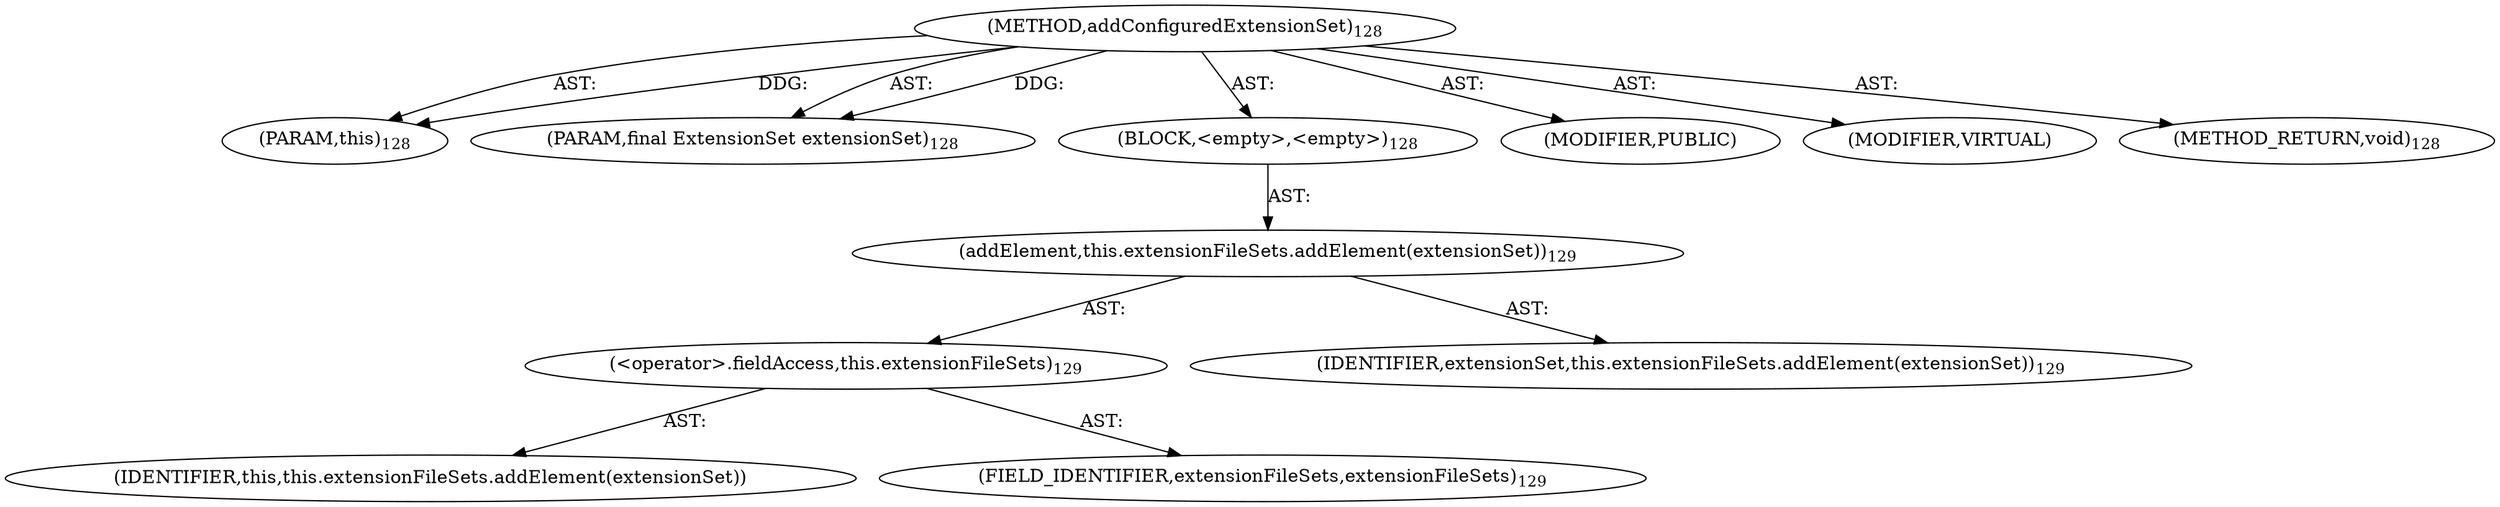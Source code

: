 digraph "addConfiguredExtensionSet" {  
"111669149699" [label = <(METHOD,addConfiguredExtensionSet)<SUB>128</SUB>> ]
"115964116999" [label = <(PARAM,this)<SUB>128</SUB>> ]
"115964117000" [label = <(PARAM,final ExtensionSet extensionSet)<SUB>128</SUB>> ]
"25769803781" [label = <(BLOCK,&lt;empty&gt;,&lt;empty&gt;)<SUB>128</SUB>> ]
"30064771086" [label = <(addElement,this.extensionFileSets.addElement(extensionSet))<SUB>129</SUB>> ]
"30064771087" [label = <(&lt;operator&gt;.fieldAccess,this.extensionFileSets)<SUB>129</SUB>> ]
"68719476752" [label = <(IDENTIFIER,this,this.extensionFileSets.addElement(extensionSet))> ]
"55834574852" [label = <(FIELD_IDENTIFIER,extensionFileSets,extensionFileSets)<SUB>129</SUB>> ]
"68719476753" [label = <(IDENTIFIER,extensionSet,this.extensionFileSets.addElement(extensionSet))<SUB>129</SUB>> ]
"133143986186" [label = <(MODIFIER,PUBLIC)> ]
"133143986187" [label = <(MODIFIER,VIRTUAL)> ]
"128849018883" [label = <(METHOD_RETURN,void)<SUB>128</SUB>> ]
  "111669149699" -> "115964116999"  [ label = "AST: "] 
  "111669149699" -> "115964117000"  [ label = "AST: "] 
  "111669149699" -> "25769803781"  [ label = "AST: "] 
  "111669149699" -> "133143986186"  [ label = "AST: "] 
  "111669149699" -> "133143986187"  [ label = "AST: "] 
  "111669149699" -> "128849018883"  [ label = "AST: "] 
  "25769803781" -> "30064771086"  [ label = "AST: "] 
  "30064771086" -> "30064771087"  [ label = "AST: "] 
  "30064771086" -> "68719476753"  [ label = "AST: "] 
  "30064771087" -> "68719476752"  [ label = "AST: "] 
  "30064771087" -> "55834574852"  [ label = "AST: "] 
  "111669149699" -> "115964116999"  [ label = "DDG: "] 
  "111669149699" -> "115964117000"  [ label = "DDG: "] 
}
